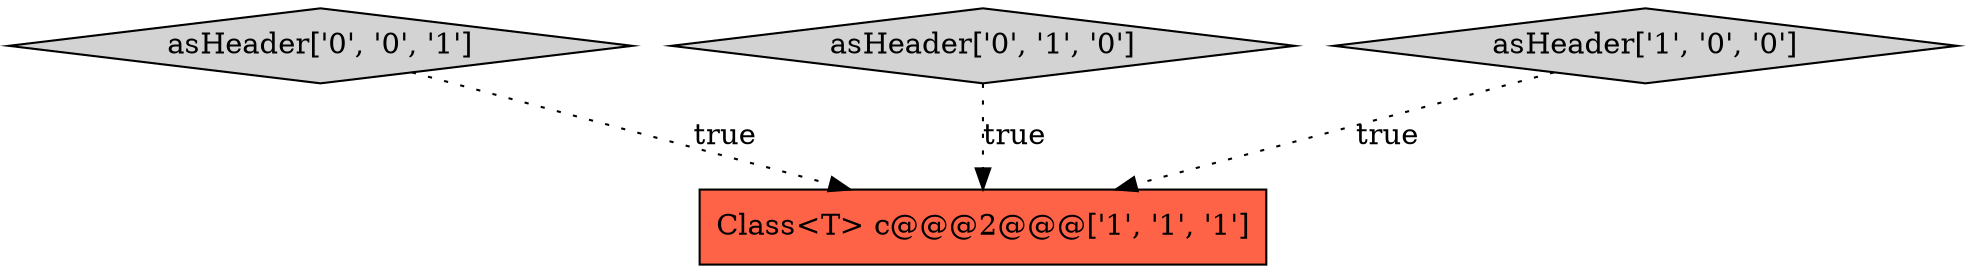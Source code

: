 digraph {
3 [style = filled, label = "asHeader['0', '0', '1']", fillcolor = lightgray, shape = diamond image = "AAA0AAABBB3BBB"];
2 [style = filled, label = "asHeader['0', '1', '0']", fillcolor = lightgray, shape = diamond image = "AAA0AAABBB2BBB"];
1 [style = filled, label = "asHeader['1', '0', '0']", fillcolor = lightgray, shape = diamond image = "AAA0AAABBB1BBB"];
0 [style = filled, label = "Class<T> c@@@2@@@['1', '1', '1']", fillcolor = tomato, shape = box image = "AAA0AAABBB1BBB"];
2->0 [style = dotted, label="true"];
3->0 [style = dotted, label="true"];
1->0 [style = dotted, label="true"];
}
